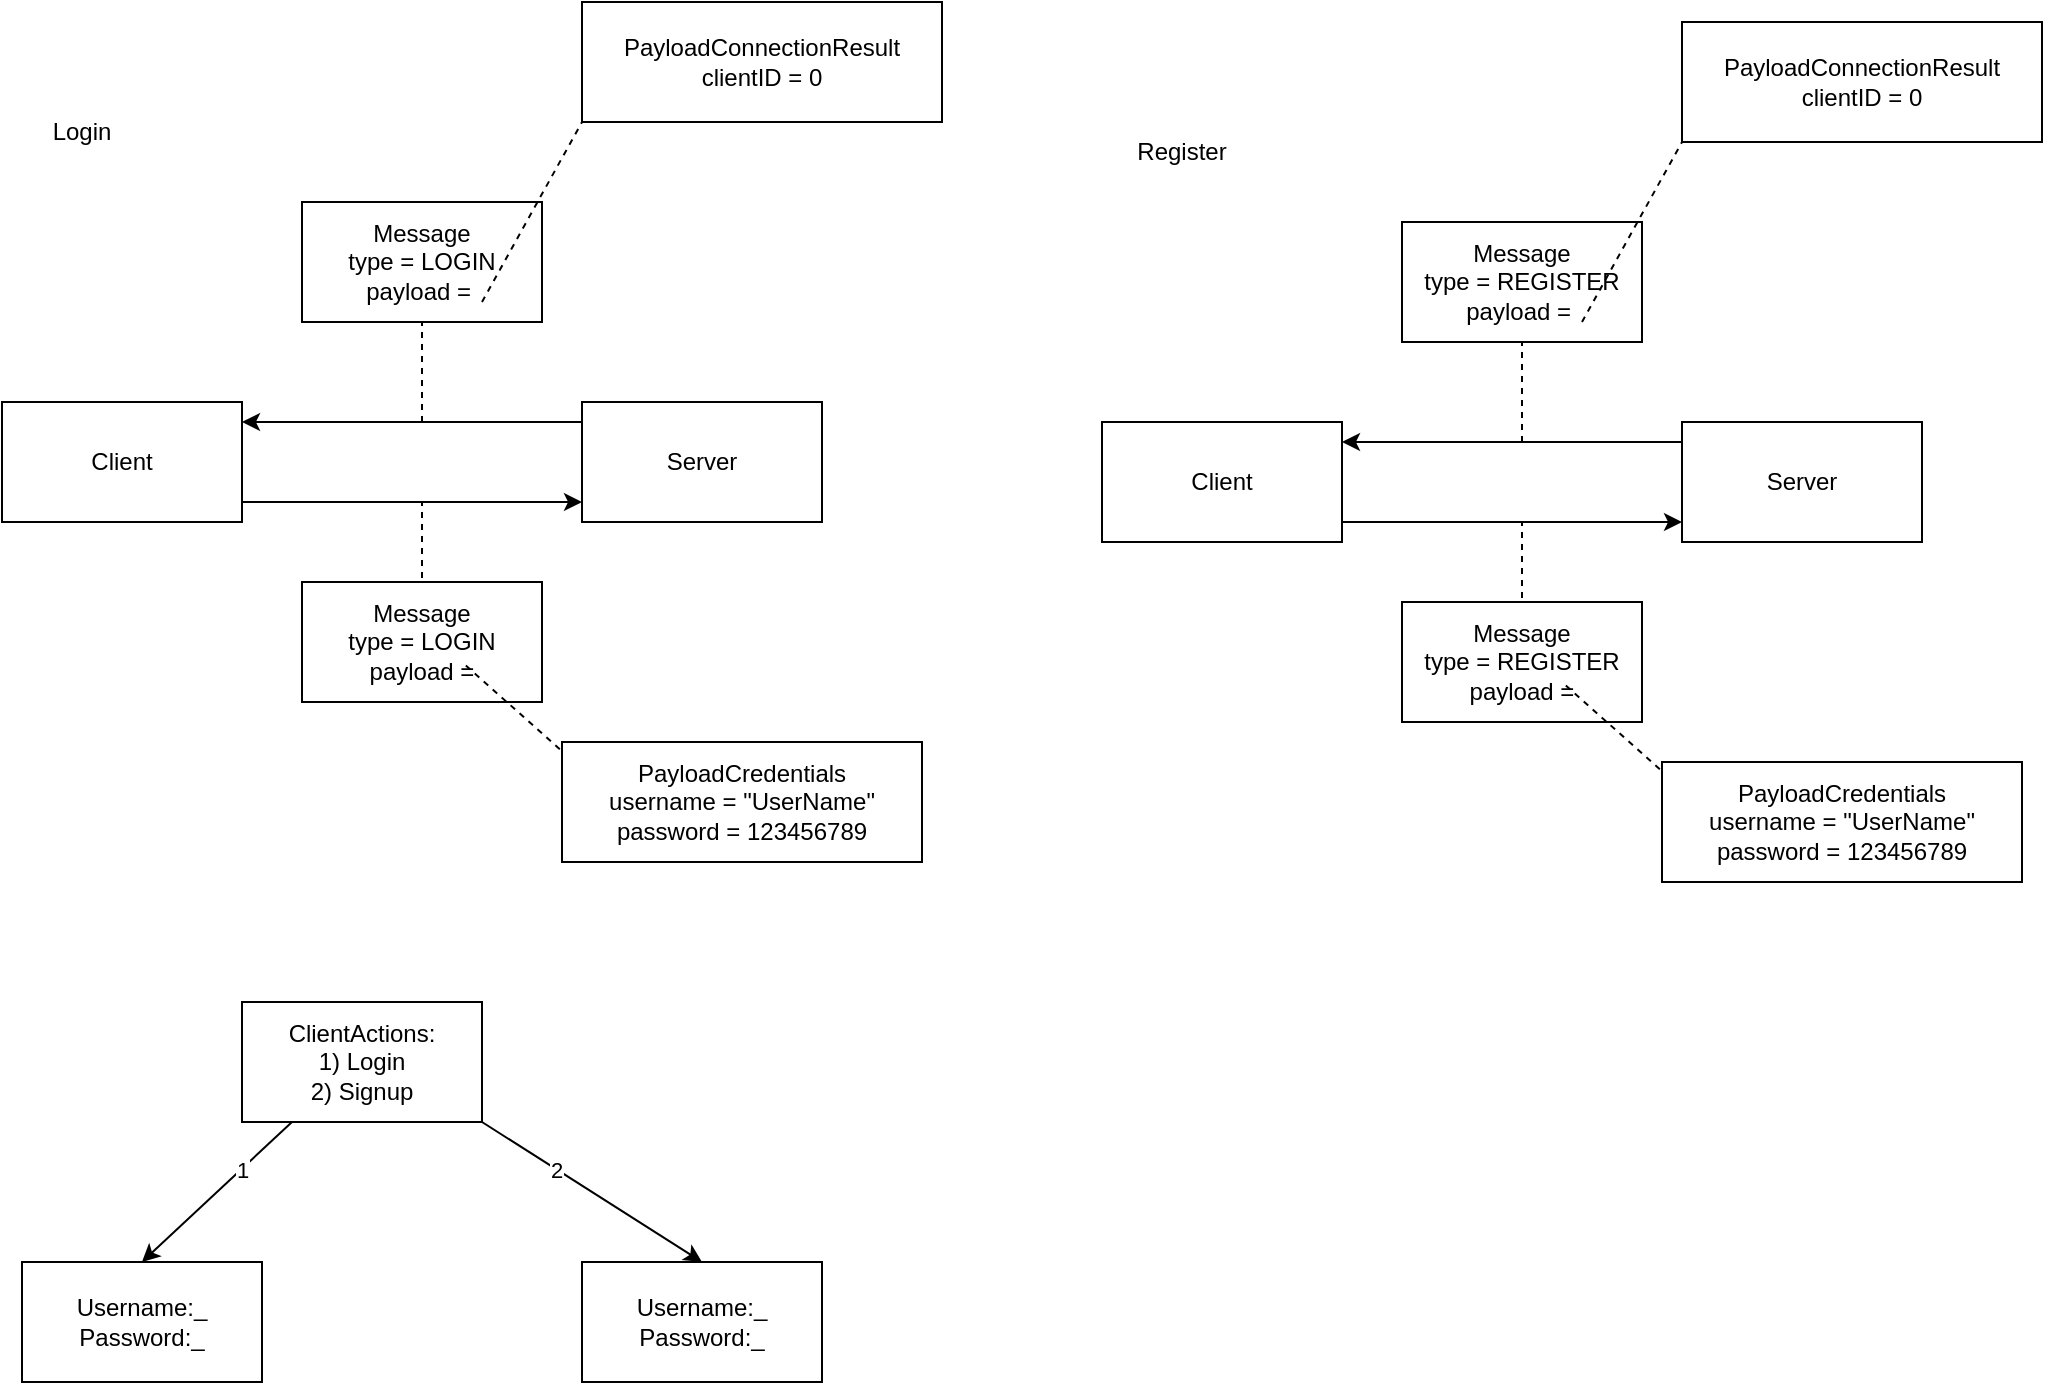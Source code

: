 <mxfile version="26.2.13">
  <diagram name="Page-1" id="yZKAgdrOiV2K48s5ITR2">
    <mxGraphModel dx="1036" dy="604" grid="1" gridSize="10" guides="1" tooltips="1" connect="1" arrows="1" fold="1" page="1" pageScale="1" pageWidth="850" pageHeight="1100" math="0" shadow="0">
      <root>
        <mxCell id="0" />
        <mxCell id="1" parent="0" />
        <mxCell id="a0UzMVncfs__ktyyKjVX-14" value="Login" style="text;html=1;align=center;verticalAlign=middle;whiteSpace=wrap;rounded=0;" parent="1" vertex="1">
          <mxGeometry x="180" y="50" width="60" height="30" as="geometry" />
        </mxCell>
        <mxCell id="a0UzMVncfs__ktyyKjVX-15" value="Client" style="rounded=0;whiteSpace=wrap;html=1;" parent="1" vertex="1">
          <mxGeometry x="170" y="200" width="120" height="60" as="geometry" />
        </mxCell>
        <mxCell id="a0UzMVncfs__ktyyKjVX-16" value="Server" style="rounded=0;whiteSpace=wrap;html=1;" parent="1" vertex="1">
          <mxGeometry x="460" y="200" width="120" height="60" as="geometry" />
        </mxCell>
        <mxCell id="a0UzMVncfs__ktyyKjVX-17" value="" style="endArrow=classic;html=1;rounded=0;entryX=0;entryY=0.167;entryDx=0;entryDy=0;entryPerimeter=0;exitX=0;exitY=0.167;exitDx=0;exitDy=0;exitPerimeter=0;" parent="1" source="a0UzMVncfs__ktyyKjVX-16" edge="1">
          <mxGeometry width="50" height="50" relative="1" as="geometry">
            <mxPoint x="450" y="210" as="sourcePoint" />
            <mxPoint x="290" y="210" as="targetPoint" />
          </mxGeometry>
        </mxCell>
        <mxCell id="a0UzMVncfs__ktyyKjVX-18" value="" style="endArrow=classic;html=1;rounded=0;entryX=0;entryY=0.167;entryDx=0;entryDy=0;entryPerimeter=0;" parent="1" edge="1">
          <mxGeometry width="50" height="50" relative="1" as="geometry">
            <mxPoint x="290" y="250" as="sourcePoint" />
            <mxPoint x="460" y="250" as="targetPoint" />
          </mxGeometry>
        </mxCell>
        <mxCell id="a0UzMVncfs__ktyyKjVX-19" value="" style="endArrow=none;dashed=1;html=1;rounded=0;" parent="1" edge="1">
          <mxGeometry width="50" height="50" relative="1" as="geometry">
            <mxPoint x="380" y="210" as="sourcePoint" />
            <mxPoint x="380" y="160" as="targetPoint" />
          </mxGeometry>
        </mxCell>
        <mxCell id="a0UzMVncfs__ktyyKjVX-20" value="" style="endArrow=none;dashed=1;html=1;rounded=0;" parent="1" edge="1">
          <mxGeometry width="50" height="50" relative="1" as="geometry">
            <mxPoint x="380" y="300" as="sourcePoint" />
            <mxPoint x="380" y="250" as="targetPoint" />
          </mxGeometry>
        </mxCell>
        <mxCell id="a0UzMVncfs__ktyyKjVX-21" value="Message&lt;div&gt;type = LOGIN&lt;/div&gt;&lt;div&gt;payload =&lt;/div&gt;" style="rounded=0;whiteSpace=wrap;html=1;" parent="1" vertex="1">
          <mxGeometry x="320" y="290" width="120" height="60" as="geometry" />
        </mxCell>
        <mxCell id="a0UzMVncfs__ktyyKjVX-22" value="Message&lt;div&gt;type = LOGIN&lt;/div&gt;&lt;div&gt;payload =&amp;nbsp;&lt;/div&gt;" style="rounded=0;whiteSpace=wrap;html=1;" parent="1" vertex="1">
          <mxGeometry x="320" y="100" width="120" height="60" as="geometry" />
        </mxCell>
        <mxCell id="a0UzMVncfs__ktyyKjVX-23" value="PayloadCredentials&lt;div&gt;username = &quot;UserName&quot;&lt;/div&gt;&lt;div&gt;password = 123456789&lt;/div&gt;" style="rounded=0;whiteSpace=wrap;html=1;" parent="1" vertex="1">
          <mxGeometry x="450" y="370" width="180" height="60" as="geometry" />
        </mxCell>
        <mxCell id="a0UzMVncfs__ktyyKjVX-25" value="" style="endArrow=none;dashed=1;html=1;rounded=0;exitX=-0.006;exitY=0.061;exitDx=0;exitDy=0;exitPerimeter=0;" parent="1" source="a0UzMVncfs__ktyyKjVX-23" edge="1">
          <mxGeometry width="50" height="50" relative="1" as="geometry">
            <mxPoint x="440" y="380" as="sourcePoint" />
            <mxPoint x="400" y="330" as="targetPoint" />
          </mxGeometry>
        </mxCell>
        <mxCell id="a0UzMVncfs__ktyyKjVX-29" value="" style="endArrow=none;dashed=1;html=1;rounded=0;" parent="1" edge="1">
          <mxGeometry width="50" height="50" relative="1" as="geometry">
            <mxPoint x="410" y="150" as="sourcePoint" />
            <mxPoint x="460" y="60" as="targetPoint" />
          </mxGeometry>
        </mxCell>
        <mxCell id="a0UzMVncfs__ktyyKjVX-30" value="PayloadConnectionResult&lt;div&gt;clientID = 0&lt;/div&gt;" style="rounded=0;whiteSpace=wrap;html=1;" parent="1" vertex="1">
          <mxGeometry x="460" width="180" height="60" as="geometry" />
        </mxCell>
        <mxCell id="a0UzMVncfs__ktyyKjVX-47" value="Register" style="text;html=1;align=center;verticalAlign=middle;whiteSpace=wrap;rounded=0;" parent="1" vertex="1">
          <mxGeometry x="730" y="60" width="60" height="30" as="geometry" />
        </mxCell>
        <mxCell id="a0UzMVncfs__ktyyKjVX-48" value="Client" style="rounded=0;whiteSpace=wrap;html=1;" parent="1" vertex="1">
          <mxGeometry x="720" y="210" width="120" height="60" as="geometry" />
        </mxCell>
        <mxCell id="a0UzMVncfs__ktyyKjVX-49" value="Server" style="rounded=0;whiteSpace=wrap;html=1;" parent="1" vertex="1">
          <mxGeometry x="1010" y="210" width="120" height="60" as="geometry" />
        </mxCell>
        <mxCell id="a0UzMVncfs__ktyyKjVX-50" value="" style="endArrow=classic;html=1;rounded=0;entryX=0;entryY=0.167;entryDx=0;entryDy=0;entryPerimeter=0;exitX=0;exitY=0.167;exitDx=0;exitDy=0;exitPerimeter=0;" parent="1" source="a0UzMVncfs__ktyyKjVX-49" edge="1">
          <mxGeometry width="50" height="50" relative="1" as="geometry">
            <mxPoint x="1000" y="220" as="sourcePoint" />
            <mxPoint x="840" y="220" as="targetPoint" />
          </mxGeometry>
        </mxCell>
        <mxCell id="a0UzMVncfs__ktyyKjVX-51" value="" style="endArrow=classic;html=1;rounded=0;entryX=0;entryY=0.167;entryDx=0;entryDy=0;entryPerimeter=0;" parent="1" edge="1">
          <mxGeometry width="50" height="50" relative="1" as="geometry">
            <mxPoint x="840" y="260" as="sourcePoint" />
            <mxPoint x="1010" y="260" as="targetPoint" />
          </mxGeometry>
        </mxCell>
        <mxCell id="a0UzMVncfs__ktyyKjVX-52" value="" style="endArrow=none;dashed=1;html=1;rounded=0;" parent="1" edge="1">
          <mxGeometry width="50" height="50" relative="1" as="geometry">
            <mxPoint x="930" y="220" as="sourcePoint" />
            <mxPoint x="930" y="170" as="targetPoint" />
          </mxGeometry>
        </mxCell>
        <mxCell id="a0UzMVncfs__ktyyKjVX-53" value="" style="endArrow=none;dashed=1;html=1;rounded=0;" parent="1" edge="1">
          <mxGeometry width="50" height="50" relative="1" as="geometry">
            <mxPoint x="930" y="310" as="sourcePoint" />
            <mxPoint x="930" y="260" as="targetPoint" />
          </mxGeometry>
        </mxCell>
        <mxCell id="a0UzMVncfs__ktyyKjVX-54" value="Message&lt;div&gt;type = REGISTER&lt;/div&gt;&lt;div&gt;payload =&lt;/div&gt;" style="rounded=0;whiteSpace=wrap;html=1;" parent="1" vertex="1">
          <mxGeometry x="870" y="300" width="120" height="60" as="geometry" />
        </mxCell>
        <mxCell id="a0UzMVncfs__ktyyKjVX-55" value="Message&lt;div&gt;type = REGISTER&lt;/div&gt;&lt;div&gt;payload =&amp;nbsp;&lt;/div&gt;" style="rounded=0;whiteSpace=wrap;html=1;" parent="1" vertex="1">
          <mxGeometry x="870" y="110" width="120" height="60" as="geometry" />
        </mxCell>
        <mxCell id="a0UzMVncfs__ktyyKjVX-56" value="PayloadCredentials&lt;div&gt;username = &quot;UserName&quot;&lt;/div&gt;&lt;div&gt;password = 123456789&lt;/div&gt;" style="rounded=0;whiteSpace=wrap;html=1;" parent="1" vertex="1">
          <mxGeometry x="1000" y="380" width="180" height="60" as="geometry" />
        </mxCell>
        <mxCell id="a0UzMVncfs__ktyyKjVX-57" value="" style="endArrow=none;dashed=1;html=1;rounded=0;exitX=-0.006;exitY=0.061;exitDx=0;exitDy=0;exitPerimeter=0;" parent="1" source="a0UzMVncfs__ktyyKjVX-56" edge="1">
          <mxGeometry width="50" height="50" relative="1" as="geometry">
            <mxPoint x="990" y="390" as="sourcePoint" />
            <mxPoint x="950" y="340" as="targetPoint" />
          </mxGeometry>
        </mxCell>
        <mxCell id="a0UzMVncfs__ktyyKjVX-58" value="" style="endArrow=none;dashed=1;html=1;rounded=0;" parent="1" edge="1">
          <mxGeometry width="50" height="50" relative="1" as="geometry">
            <mxPoint x="960" y="160" as="sourcePoint" />
            <mxPoint x="1010" y="70" as="targetPoint" />
          </mxGeometry>
        </mxCell>
        <mxCell id="a0UzMVncfs__ktyyKjVX-59" value="PayloadConnectionResult&lt;div&gt;clientID = 0&lt;/div&gt;" style="rounded=0;whiteSpace=wrap;html=1;" parent="1" vertex="1">
          <mxGeometry x="1010" y="10" width="180" height="60" as="geometry" />
        </mxCell>
        <mxCell id="a0UzMVncfs__ktyyKjVX-63" value="ClientActions:&lt;div&gt;1) Login&lt;/div&gt;&lt;div&gt;2) Signup&lt;/div&gt;" style="rounded=0;whiteSpace=wrap;html=1;" parent="1" vertex="1">
          <mxGeometry x="290" y="500" width="120" height="60" as="geometry" />
        </mxCell>
        <mxCell id="a0UzMVncfs__ktyyKjVX-64" value="Username:_&lt;div&gt;Password:_&lt;/div&gt;" style="rounded=0;whiteSpace=wrap;html=1;" parent="1" vertex="1">
          <mxGeometry x="460" y="630" width="120" height="60" as="geometry" />
        </mxCell>
        <mxCell id="a0UzMVncfs__ktyyKjVX-66" value="" style="endArrow=classic;html=1;rounded=0;entryX=0.5;entryY=0;entryDx=0;entryDy=0;" parent="1" target="a0UzMVncfs__ktyyKjVX-64" edge="1">
          <mxGeometry width="50" height="50" relative="1" as="geometry">
            <mxPoint x="410" y="560" as="sourcePoint" />
            <mxPoint x="460" y="510" as="targetPoint" />
          </mxGeometry>
        </mxCell>
        <mxCell id="a0UzMVncfs__ktyyKjVX-67" value="2" style="edgeLabel;html=1;align=center;verticalAlign=middle;resizable=0;points=[];" parent="a0UzMVncfs__ktyyKjVX-66" vertex="1" connectable="0">
          <mxGeometry x="-0.328" relative="1" as="geometry">
            <mxPoint as="offset" />
          </mxGeometry>
        </mxCell>
        <mxCell id="a0UzMVncfs__ktyyKjVX-68" value="" style="endArrow=classic;html=1;rounded=0;entryX=0.5;entryY=0;entryDx=0;entryDy=0;" parent="1" target="a0UzMVncfs__ktyyKjVX-70" edge="1">
          <mxGeometry width="50" height="50" relative="1" as="geometry">
            <mxPoint x="315" y="560" as="sourcePoint" />
            <mxPoint x="220" y="640" as="targetPoint" />
          </mxGeometry>
        </mxCell>
        <mxCell id="a0UzMVncfs__ktyyKjVX-69" value="1" style="edgeLabel;html=1;align=center;verticalAlign=middle;resizable=0;points=[];" parent="a0UzMVncfs__ktyyKjVX-68" vertex="1" connectable="0">
          <mxGeometry x="-0.328" relative="1" as="geometry">
            <mxPoint as="offset" />
          </mxGeometry>
        </mxCell>
        <mxCell id="a0UzMVncfs__ktyyKjVX-70" value="Username:_&lt;div&gt;Password:_&lt;/div&gt;" style="rounded=0;whiteSpace=wrap;html=1;" parent="1" vertex="1">
          <mxGeometry x="180" y="630" width="120" height="60" as="geometry" />
        </mxCell>
      </root>
    </mxGraphModel>
  </diagram>
</mxfile>
